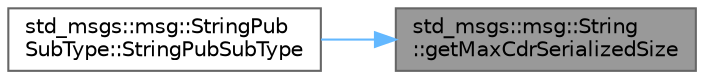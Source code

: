 digraph "std_msgs::msg::String::getMaxCdrSerializedSize"
{
 // INTERACTIVE_SVG=YES
 // LATEX_PDF_SIZE
  bgcolor="transparent";
  edge [fontname=Helvetica,fontsize=10,labelfontname=Helvetica,labelfontsize=10];
  node [fontname=Helvetica,fontsize=10,shape=box,height=0.2,width=0.4];
  rankdir="RL";
  Node1 [id="Node000001",label="std_msgs::msg::String\l::getMaxCdrSerializedSize",height=0.2,width=0.4,color="gray40", fillcolor="grey60", style="filled", fontcolor="black",tooltip="This function returns the maximum serialized size of an object depending on the buffer alignment."];
  Node1 -> Node2 [id="edge1_Node000001_Node000002",dir="back",color="steelblue1",style="solid",tooltip=" "];
  Node2 [id="Node000002",label="std_msgs::msg::StringPub\lSubType::StringPubSubType",height=0.2,width=0.4,color="grey40", fillcolor="white", style="filled",URL="$d4/d50/classstd__msgs_1_1msg_1_1StringPubSubType.html#ac8acb7202692cb7e56f1eb2e37365158",tooltip=" "];
}
